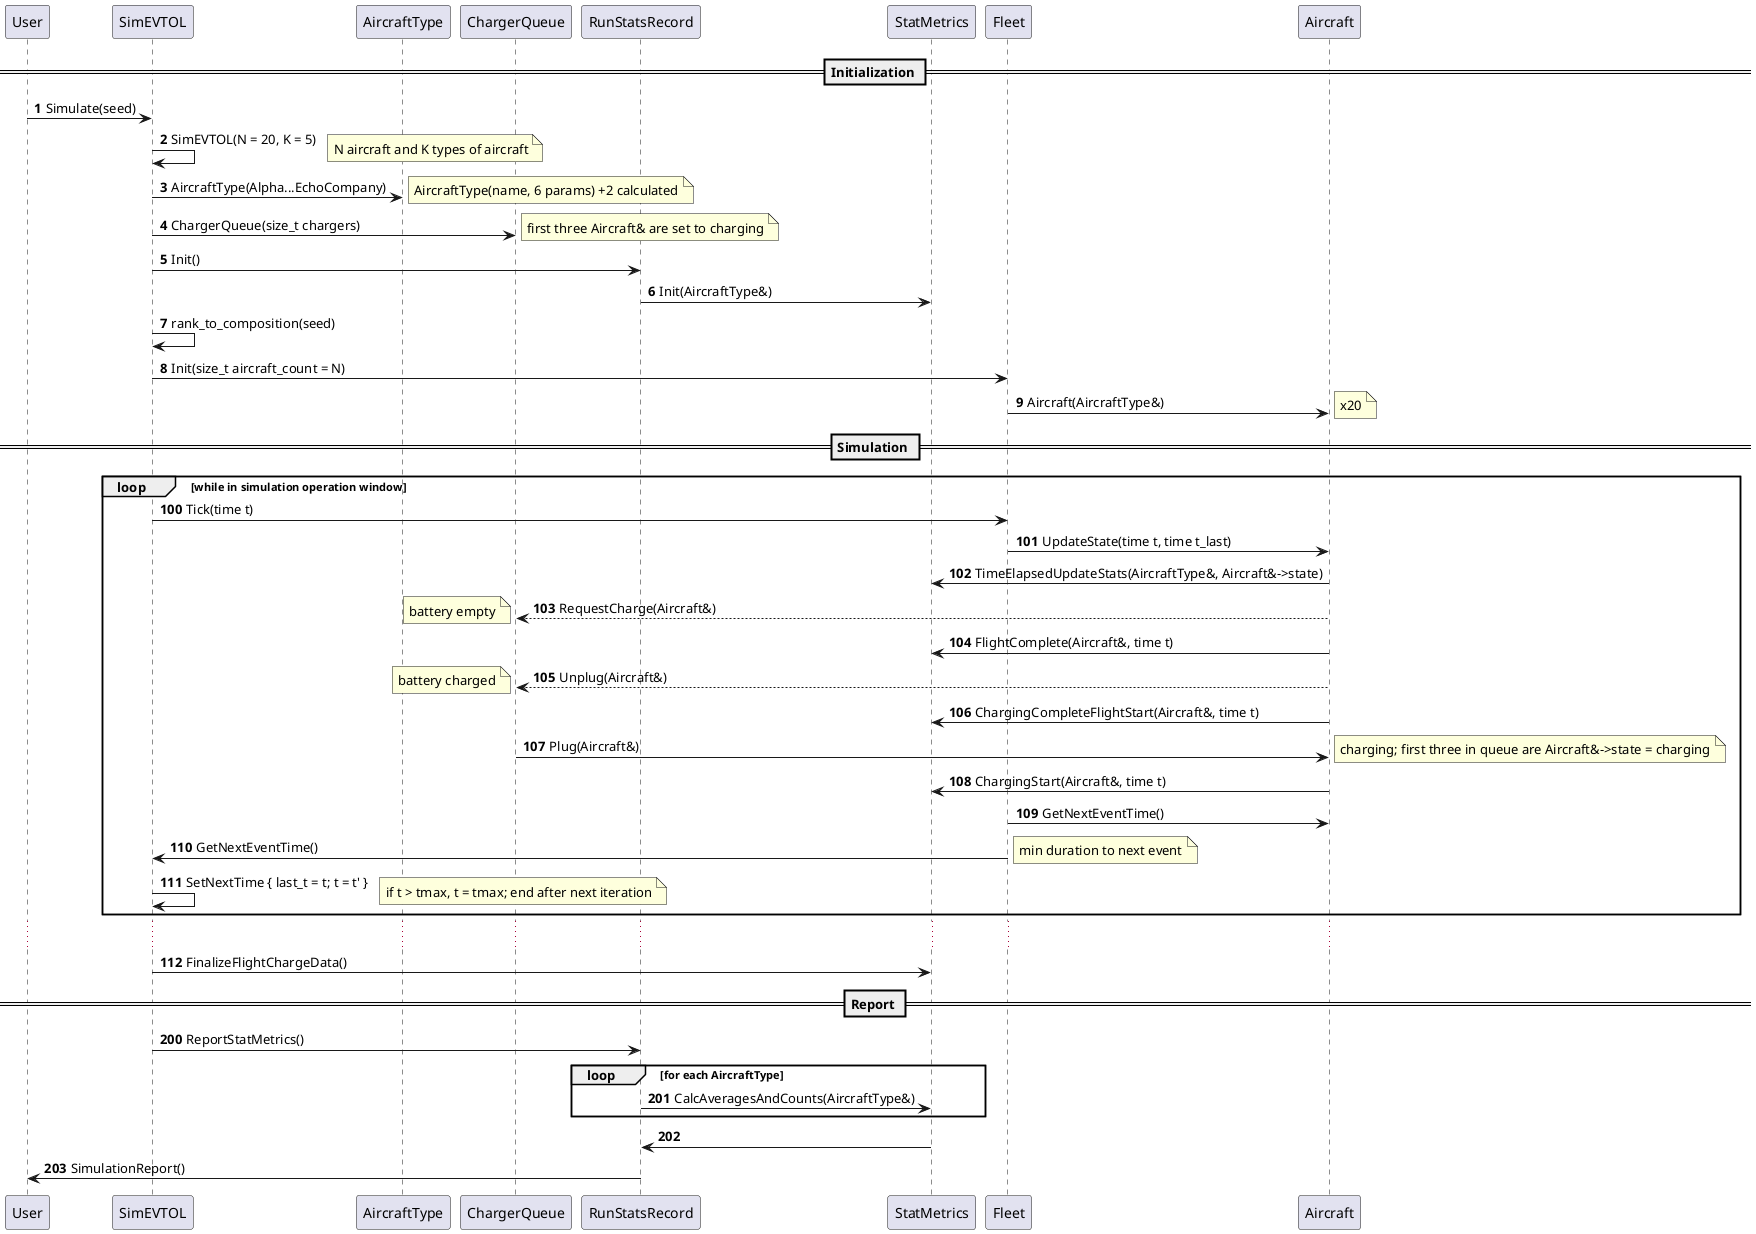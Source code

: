 @startuml system simulation sequence diagram

== Initialization ==
autonumber
User -> SimEVTOL : Simulate(seed)

SimEVTOL -> SimEVTOL : SimEVTOL(N = 20, K = 5)
note right : N aircraft and K types of aircraft
/'User -> SimEVTOL : SimEVTOL(N, K, Seed)'/
/'SimEVTOL -> AircraftType : AircraftType(name, 6 params) +2 calculated'/
SimEVTOL -> AircraftType : AircraftType(Alpha...EchoCompany)
note right : AircraftType(name, 6 params) +2 calculated

SimEVTOL -> ChargerQueue : ChargerQueue(size_t chargers)
note right : first three Aircraft& are set to charging

SimEVTOL -> RunStatsRecord : Init()
RunStatsRecord -> StatMetrics : Init(AircraftType&)

SimEVTOL -> SimEVTOL : rank_to_composition(seed)
SimEVTOL -> Fleet : Init(size_t aircraft_count = N)
Fleet -> Aircraft : Aircraft(AircraftType&)
note right : x20

== Simulation ==
loop while in simulation operation window
autonumber 100
SimEVTOL -> Fleet : Tick(time t)
Fleet -> Aircraft : UpdateState(time t, time t_last)
Aircraft -> StatMetrics : TimeElapsedUpdateStats(AircraftType&, Aircraft&->state)

Aircraft --> ChargerQueue : RequestCharge(Aircraft&)
note left : battery empty
Aircraft -> StatMetrics : FlightComplete(Aircraft&, time t)

Aircraft --> ChargerQueue : Unplug(Aircraft&)
note left : battery charged
Aircraft -> StatMetrics : ChargingCompleteFlightStart(Aircraft&, time t)

ChargerQueue -> Aircraft : Plug(Aircraft&)
note right : charging; first three in queue are Aircraft&->state = charging
Aircraft -> StatMetrics : ChargingStart(Aircraft&, time t)

Fleet -> Aircraft : GetNextEventTime()
Fleet -> SimEVTOL : GetNextEventTime()
note right : min duration to next event

SimEVTOL -> SimEVTOL : SetNextTime { last_t = t; t = t' }
note right : if t > tmax, t = tmax; end after next iteration
end loop
...
SimEVTOL -> StatMetrics : FinalizeFlightChargeData()

== Report ==
autonumber 200
SimEVTOL -> RunStatsRecord : ReportStatMetrics()
loop for each AircraftType
RunStatsRecord -> StatMetrics : CalcAveragesAndCounts(AircraftType&)
end loop
StatMetrics -> RunStatsRecord

RunStatsRecord -> User : SimulationReport()

@enduml

